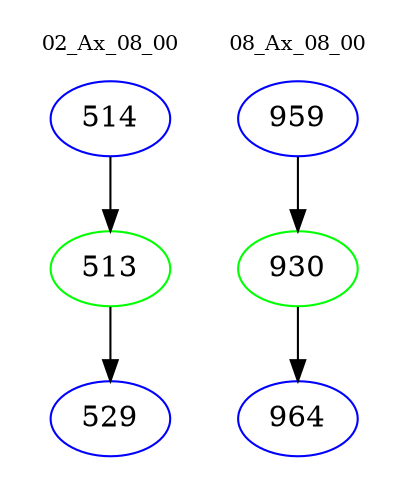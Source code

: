 digraph{
subgraph cluster_0 {
color = white
label = "02_Ax_08_00";
fontsize=10;
T0_514 [label="514", color="blue"]
T0_514 -> T0_513 [color="black"]
T0_513 [label="513", color="green"]
T0_513 -> T0_529 [color="black"]
T0_529 [label="529", color="blue"]
}
subgraph cluster_1 {
color = white
label = "08_Ax_08_00";
fontsize=10;
T1_959 [label="959", color="blue"]
T1_959 -> T1_930 [color="black"]
T1_930 [label="930", color="green"]
T1_930 -> T1_964 [color="black"]
T1_964 [label="964", color="blue"]
}
}
